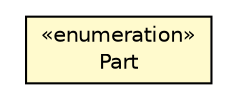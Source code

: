 #!/usr/local/bin/dot
#
# Class diagram 
# Generated by UMLGraph version R5_6-24-gf6e263 (http://www.umlgraph.org/)
#

digraph G {
	edge [fontname="Helvetica",fontsize=10,labelfontname="Helvetica",labelfontsize=10];
	node [fontname="Helvetica",fontsize=10,shape=plaintext];
	nodesep=0.25;
	ranksep=0.5;
	// io.reinert.requestor.core.RequestLogger.Part
	c63927 [label=<<table title="io.reinert.requestor.core.RequestLogger.Part" border="0" cellborder="1" cellspacing="0" cellpadding="2" port="p" bgcolor="lemonChiffon" href="./RequestLogger.Part.html">
		<tr><td><table border="0" cellspacing="0" cellpadding="1">
<tr><td align="center" balign="center"> &#171;enumeration&#187; </td></tr>
<tr><td align="center" balign="center"> Part </td></tr>
		</table></td></tr>
		</table>>, URL="./RequestLogger.Part.html", fontname="Helvetica", fontcolor="black", fontsize=10.0];
}

